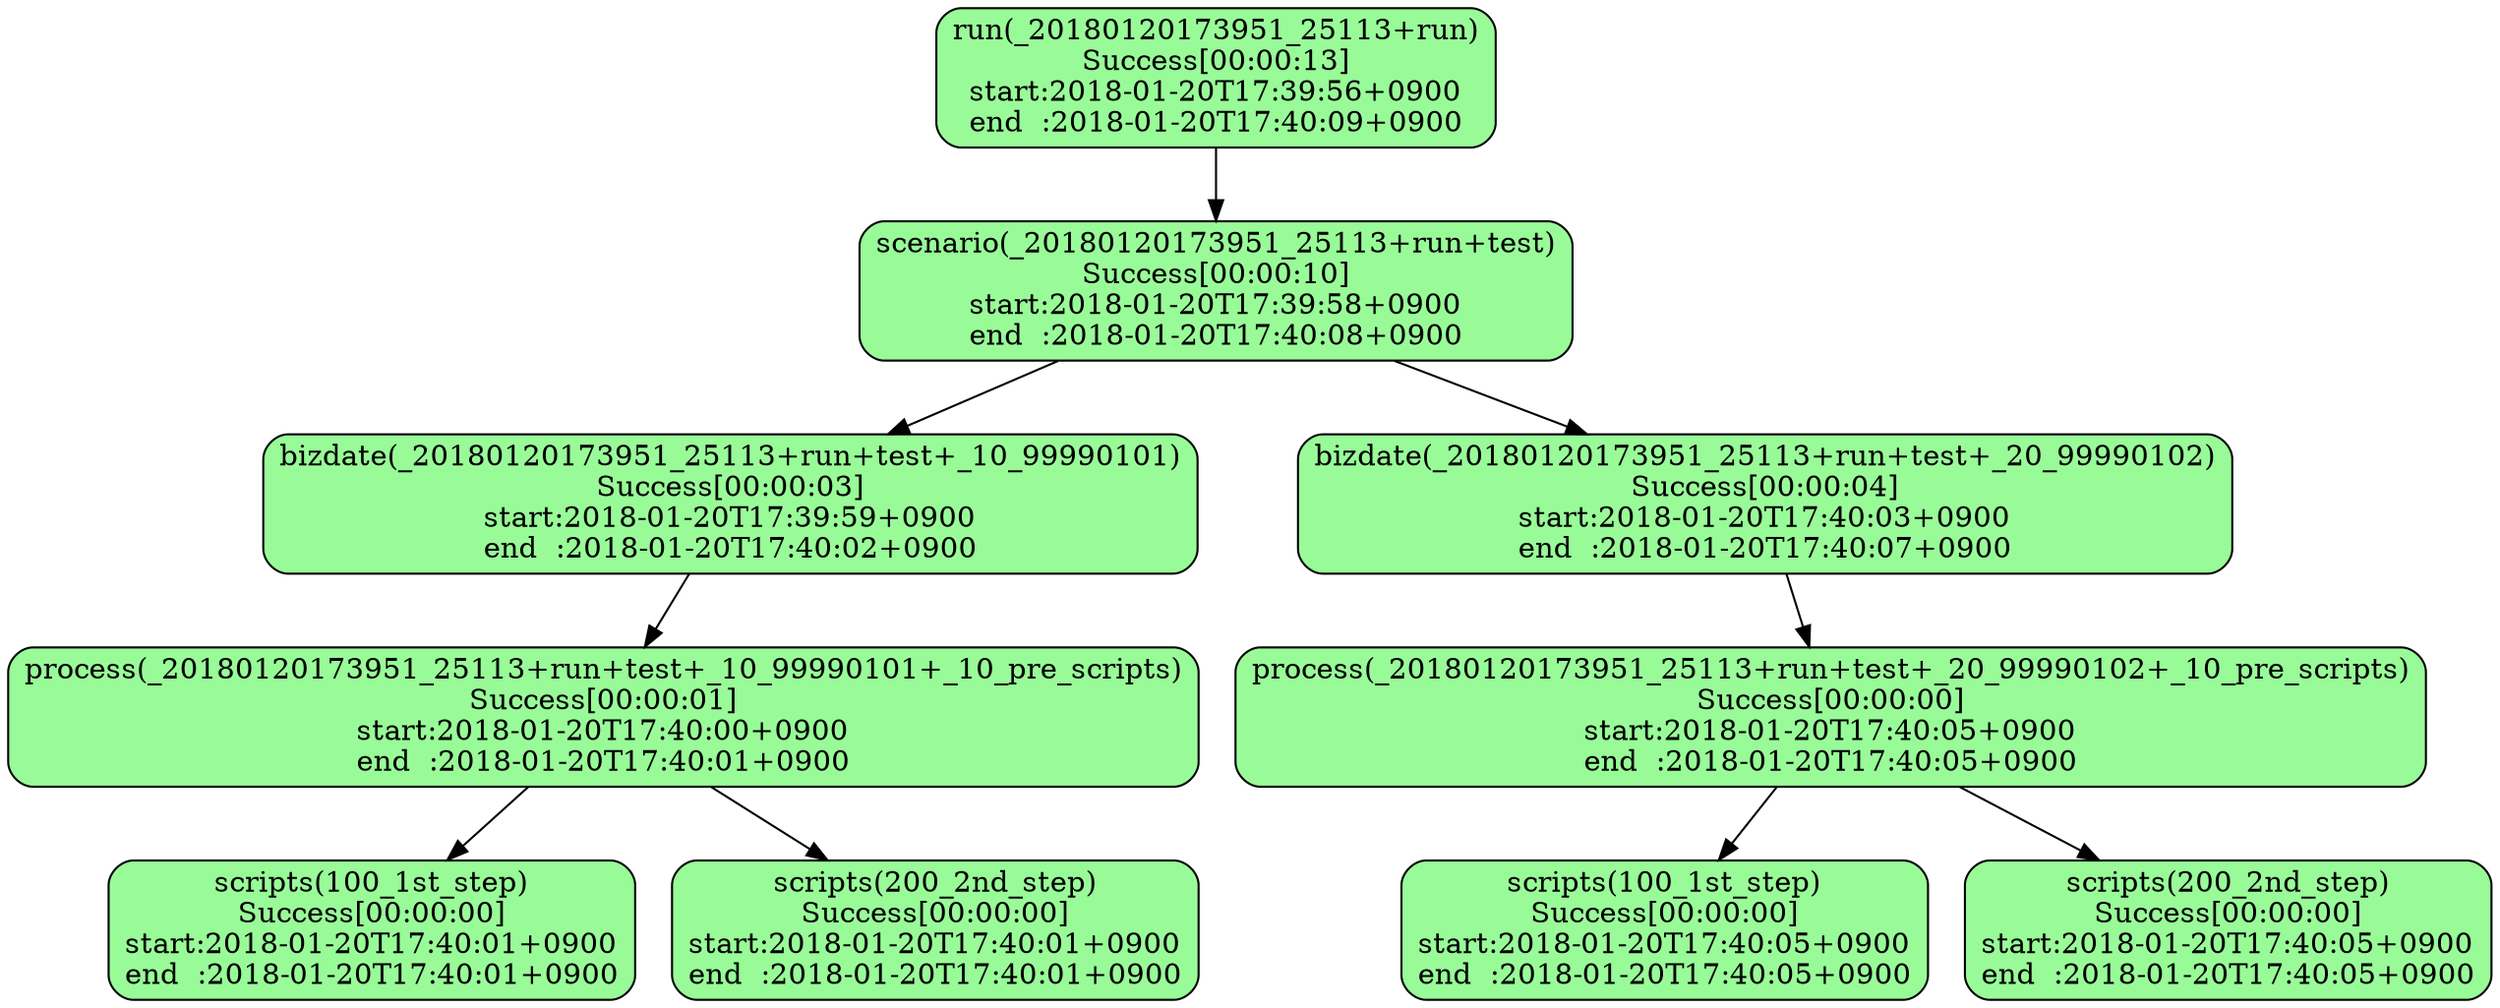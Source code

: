 digraph G {
  layout="dot";
  x20180120173951x25113xrun[label="run(_20180120173951_25113+run)\nSuccess[00:00:13]\nstart:2018-01-20T17:39:56+0900\nend  :2018-01-20T17:40:09+0900",shape="box",style="filled,rounded",fillcolor="palegreen"];
  x20180120173951x25113xrunxtest[label="scenario(_20180120173951_25113+run+test)\nSuccess[00:00:10]\nstart:2018-01-20T17:39:58+0900\nend  :2018-01-20T17:40:08+0900",shape="box",style="filled,rounded",fillcolor="palegreen"];
  x20180120173951x25113xrunxtestxx10x99990101[label="bizdate(_20180120173951_25113+run+test+_10_99990101)\nSuccess[00:00:03]\nstart:2018-01-20T17:39:59+0900\nend  :2018-01-20T17:40:02+0900",shape="box",style="filled,rounded",fillcolor="palegreen"];
  x20180120173951x25113xrunxtestxx10x99990101xx10xprexscripts[label="process(_20180120173951_25113+run+test+_10_99990101+_10_pre_scripts)\nSuccess[00:00:01]\nstart:2018-01-20T17:40:00+0900\nend  :2018-01-20T17:40:01+0900",shape="box",style="filled,rounded",fillcolor="palegreen"];
  x20180120173951x25113xrunxtestxx10x99990101xx10xprexscriptsx100x1stxstep[label="scripts(100_1st_step)\nSuccess[00:00:00]\nstart:2018-01-20T17:40:01+0900\nend  :2018-01-20T17:40:01+0900",shape="box",style="filled,rounded",fillcolor="palegreen"];
  x20180120173951x25113xrunxtestxx10x99990101xx10xprexscriptsx200x2ndxstep[label="scripts(200_2nd_step)\nSuccess[00:00:00]\nstart:2018-01-20T17:40:01+0900\nend  :2018-01-20T17:40:01+0900",shape="box",style="filled,rounded",fillcolor="palegreen"];
  x20180120173951x25113xrunxtestxx20x99990102[label="bizdate(_20180120173951_25113+run+test+_20_99990102)\nSuccess[00:00:04]\nstart:2018-01-20T17:40:03+0900\nend  :2018-01-20T17:40:07+0900",shape="box",style="filled,rounded",fillcolor="palegreen"];
  x20180120173951x25113xrunxtestxx20x99990102xx10xprexscripts[label="process(_20180120173951_25113+run+test+_20_99990102+_10_pre_scripts)\nSuccess[00:00:00]\nstart:2018-01-20T17:40:05+0900\nend  :2018-01-20T17:40:05+0900",shape="box",style="filled,rounded",fillcolor="palegreen"];
  x20180120173951x25113xrunxtestxx20x99990102xx10xprexscriptsx100x1stxstep[label="scripts(100_1st_step)\nSuccess[00:00:00]\nstart:2018-01-20T17:40:05+0900\nend  :2018-01-20T17:40:05+0900",shape="box",style="filled,rounded",fillcolor="palegreen"];
  x20180120173951x25113xrunxtestxx20x99990102xx10xprexscriptsx200x2ndxstep[label="scripts(200_2nd_step)\nSuccess[00:00:00]\nstart:2018-01-20T17:40:05+0900\nend  :2018-01-20T17:40:05+0900",shape="box",style="filled,rounded",fillcolor="palegreen"];
  x20180120173951x25113xrun -> x20180120173951x25113xrunxtest;
  x20180120173951x25113xrunxtest -> x20180120173951x25113xrunxtestxx10x99990101;
  x20180120173951x25113xrunxtestxx10x99990101 -> x20180120173951x25113xrunxtestxx10x99990101xx10xprexscripts;
  x20180120173951x25113xrunxtestxx10x99990101xx10xprexscripts -> x20180120173951x25113xrunxtestxx10x99990101xx10xprexscriptsx100x1stxstep;
  x20180120173951x25113xrunxtestxx10x99990101xx10xprexscripts -> x20180120173951x25113xrunxtestxx10x99990101xx10xprexscriptsx200x2ndxstep;
  x20180120173951x25113xrunxtest -> x20180120173951x25113xrunxtestxx20x99990102;
  x20180120173951x25113xrunxtestxx20x99990102 -> x20180120173951x25113xrunxtestxx20x99990102xx10xprexscripts;
  x20180120173951x25113xrunxtestxx20x99990102xx10xprexscripts -> x20180120173951x25113xrunxtestxx20x99990102xx10xprexscriptsx100x1stxstep;
  x20180120173951x25113xrunxtestxx20x99990102xx10xprexscripts -> x20180120173951x25113xrunxtestxx20x99990102xx10xprexscriptsx200x2ndxstep;
}
